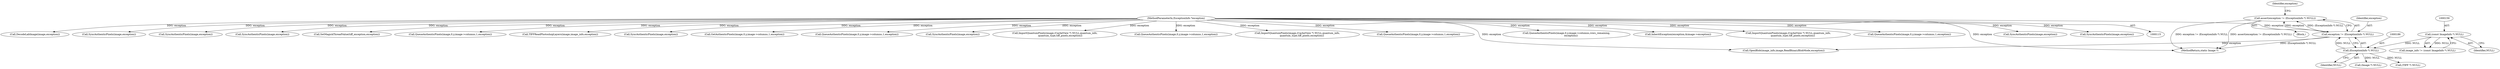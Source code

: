 digraph "0_ImageMagick_c073a7712d82476b5fbee74856c46b88af9c3175@API" {
"1000182" [label="(Call,assert(exception != (ExceptionInfo *) NULL))"];
"1000183" [label="(Call,exception != (ExceptionInfo *) NULL)"];
"1000117" [label="(MethodParameterIn,ExceptionInfo *exception)"];
"1000185" [label="(Call,(ExceptionInfo *) NULL)"];
"1000158" [label="(Call,(const ImageInfo *) NULL)"];
"1003266" [label="(Call,DecodeLabImage(image,exception))"];
"1002255" [label="(Call,SyncAuthenticPixels(image,exception))"];
"1000156" [label="(Call,image_info != (const ImageInfo *) NULL)"];
"1002982" [label="(Call,SyncAuthenticPixels(image,exception))"];
"1001882" [label="(Call,SyncAuthenticPixels(image,exception))"];
"1000220" [label="(Call,SetMagickThreadValue(tiff_exception,exception))"];
"1001853" [label="(Call,QueueAuthenticPixels(image,0,y,image->columns,1,exception))"];
"1003377" [label="(Call,TIFFReadPhotoshopLayers(image,image_info,exception))"];
"1000200" [label="(Call,OpenBlob(image_info,image,ReadBinaryBlobMode,exception))"];
"1002446" [label="(Call,SyncAuthenticPixels(image,exception))"];
"1000184" [label="(Identifier,exception)"];
"1000118" [label="(Block,)"];
"1002158" [label="(Call,GetAuthenticPixels(image,0,y,image->columns,1,exception))"];
"1002325" [label="(Call,QueueAuthenticPixels(image,0,y,image->columns,1,exception))"];
"1000182" [label="(Call,assert(exception != (ExceptionInfo *) NULL))"];
"1000191" [label="(Identifier,exception)"];
"1002625" [label="(Call,SyncAuthenticPixels(image,exception))"];
"1000187" [label="(Identifier,NULL)"];
"1002244" [label="(Call,ImportQuantumPixels(image,(CacheView *) NULL,quantum_info,\n              quantum_type,tiff_pixels,exception))"];
"1000183" [label="(Call,exception != (ExceptionInfo *) NULL)"];
"1003407" [label="(MethodReturn,static Image *)"];
"1002048" [label="(Call,QueueAuthenticPixels(image,0,y,image->columns,1,exception))"];
"1000117" [label="(MethodParameterIn,ExceptionInfo *exception)"];
"1002066" [label="(Call,ImportQuantumPixels(image,(CacheView *) NULL,quantum_info,\n            quantum_type,tiff_pixels,exception))"];
"1003126" [label="(Call,QueueAuthenticPixels(image,0,y,image->columns,1,exception))"];
"1002777" [label="(Call,QueueAuthenticPixels(image,0,y,image->columns,rows_remaining,\n            exception))"];
"1001365" [label="(Call,InheritException(exception,&image->exception))"];
"1000215" [label="(Call,(Image *) NULL)"];
"1000158" [label="(Call,(const ImageInfo *) NULL)"];
"1000243" [label="(Call,(TIFF *) NULL)"];
"1001871" [label="(Call,ImportQuantumPixels(image,(CacheView *) NULL,quantum_info,\n            quantum_type,tiff_pixels,exception))"];
"1002506" [label="(Call,QueueAuthenticPixels(image,0,y,image->columns,1,exception))"];
"1000160" [label="(Identifier,NULL)"];
"1002077" [label="(Call,SyncAuthenticPixels(image,exception))"];
"1000185" [label="(Call,(ExceptionInfo *) NULL)"];
"1003207" [label="(Call,SyncAuthenticPixels(image,exception))"];
"1000182" -> "1000118"  [label="AST: "];
"1000182" -> "1000183"  [label="CFG: "];
"1000183" -> "1000182"  [label="AST: "];
"1000191" -> "1000182"  [label="CFG: "];
"1000182" -> "1003407"  [label="DDG: assert(exception != (ExceptionInfo *) NULL)"];
"1000182" -> "1003407"  [label="DDG: exception != (ExceptionInfo *) NULL"];
"1000183" -> "1000182"  [label="DDG: exception"];
"1000183" -> "1000182"  [label="DDG: (ExceptionInfo *) NULL"];
"1000183" -> "1000185"  [label="CFG: "];
"1000184" -> "1000183"  [label="AST: "];
"1000185" -> "1000183"  [label="AST: "];
"1000183" -> "1003407"  [label="DDG: (ExceptionInfo *) NULL"];
"1000117" -> "1000183"  [label="DDG: exception"];
"1000185" -> "1000183"  [label="DDG: NULL"];
"1000183" -> "1000200"  [label="DDG: exception"];
"1000117" -> "1000115"  [label="AST: "];
"1000117" -> "1003407"  [label="DDG: exception"];
"1000117" -> "1000200"  [label="DDG: exception"];
"1000117" -> "1000220"  [label="DDG: exception"];
"1000117" -> "1001365"  [label="DDG: exception"];
"1000117" -> "1001853"  [label="DDG: exception"];
"1000117" -> "1001871"  [label="DDG: exception"];
"1000117" -> "1001882"  [label="DDG: exception"];
"1000117" -> "1002048"  [label="DDG: exception"];
"1000117" -> "1002066"  [label="DDG: exception"];
"1000117" -> "1002077"  [label="DDG: exception"];
"1000117" -> "1002158"  [label="DDG: exception"];
"1000117" -> "1002244"  [label="DDG: exception"];
"1000117" -> "1002255"  [label="DDG: exception"];
"1000117" -> "1002325"  [label="DDG: exception"];
"1000117" -> "1002446"  [label="DDG: exception"];
"1000117" -> "1002506"  [label="DDG: exception"];
"1000117" -> "1002625"  [label="DDG: exception"];
"1000117" -> "1002777"  [label="DDG: exception"];
"1000117" -> "1002982"  [label="DDG: exception"];
"1000117" -> "1003126"  [label="DDG: exception"];
"1000117" -> "1003207"  [label="DDG: exception"];
"1000117" -> "1003266"  [label="DDG: exception"];
"1000117" -> "1003377"  [label="DDG: exception"];
"1000185" -> "1000187"  [label="CFG: "];
"1000186" -> "1000185"  [label="AST: "];
"1000187" -> "1000185"  [label="AST: "];
"1000158" -> "1000185"  [label="DDG: NULL"];
"1000185" -> "1000215"  [label="DDG: NULL"];
"1000185" -> "1000243"  [label="DDG: NULL"];
"1000158" -> "1000156"  [label="AST: "];
"1000158" -> "1000160"  [label="CFG: "];
"1000159" -> "1000158"  [label="AST: "];
"1000160" -> "1000158"  [label="AST: "];
"1000156" -> "1000158"  [label="CFG: "];
"1000158" -> "1000156"  [label="DDG: NULL"];
}

